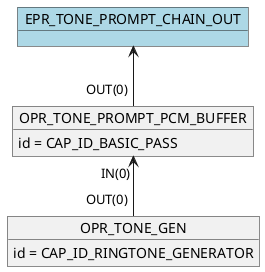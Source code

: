 @startuml

        object OPR_TONE_GEN
        OPR_TONE_GEN : id = CAP_ID_RINGTONE_GENERATOR
        object OPR_TONE_PROMPT_PCM_BUFFER
        OPR_TONE_PROMPT_PCM_BUFFER : id = CAP_ID_BASIC_PASS
        OPR_TONE_PROMPT_PCM_BUFFER "IN(0)"<-- "OUT(0)" OPR_TONE_GEN
        object EPR_TONE_PROMPT_CHAIN_OUT #lightblue
        EPR_TONE_PROMPT_CHAIN_OUT <-- "OUT(0)" OPR_TONE_PROMPT_PCM_BUFFER
    @enduml
